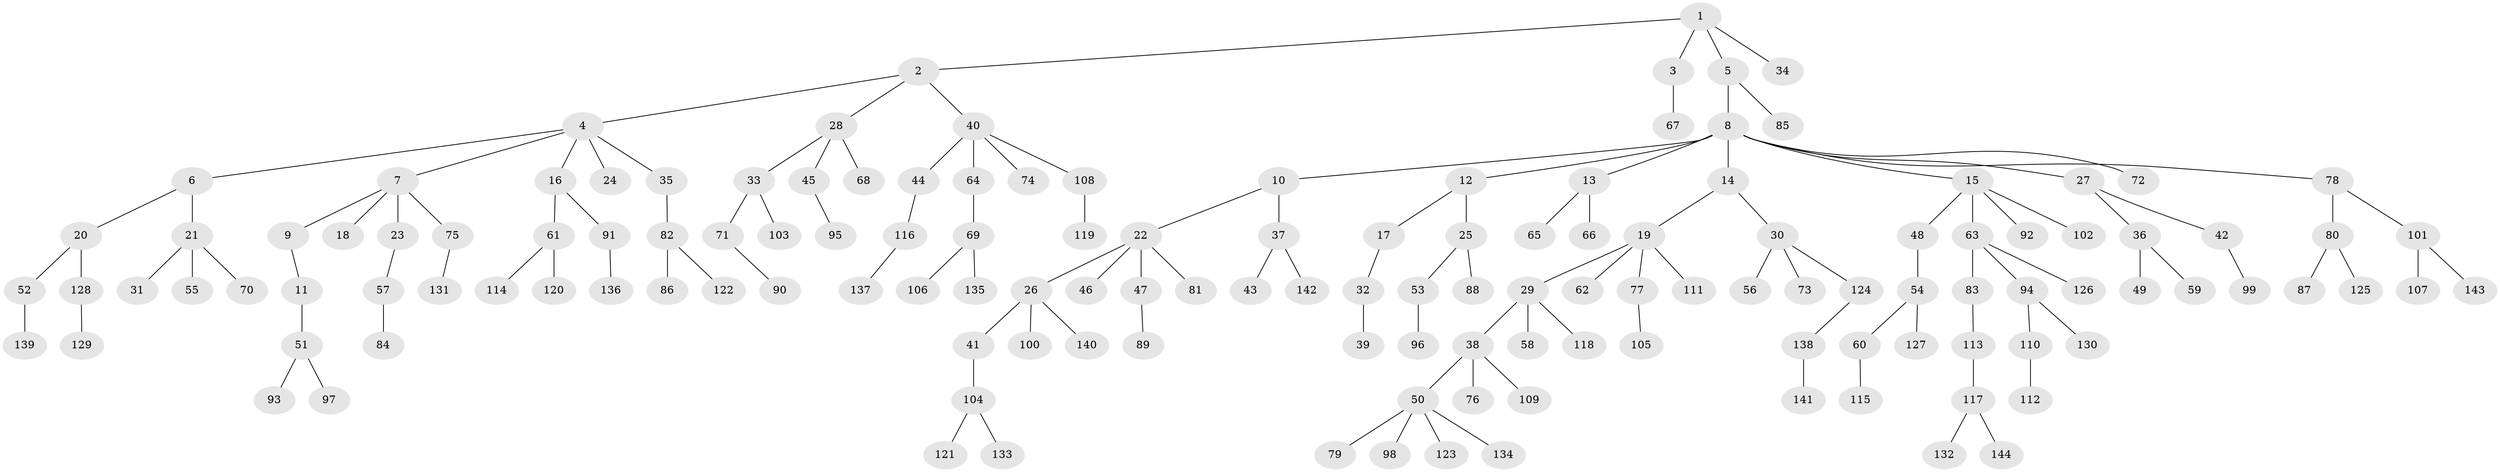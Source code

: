 // Generated by graph-tools (version 1.1) at 2025/11/02/27/25 16:11:25]
// undirected, 144 vertices, 143 edges
graph export_dot {
graph [start="1"]
  node [color=gray90,style=filled];
  1;
  2;
  3;
  4;
  5;
  6;
  7;
  8;
  9;
  10;
  11;
  12;
  13;
  14;
  15;
  16;
  17;
  18;
  19;
  20;
  21;
  22;
  23;
  24;
  25;
  26;
  27;
  28;
  29;
  30;
  31;
  32;
  33;
  34;
  35;
  36;
  37;
  38;
  39;
  40;
  41;
  42;
  43;
  44;
  45;
  46;
  47;
  48;
  49;
  50;
  51;
  52;
  53;
  54;
  55;
  56;
  57;
  58;
  59;
  60;
  61;
  62;
  63;
  64;
  65;
  66;
  67;
  68;
  69;
  70;
  71;
  72;
  73;
  74;
  75;
  76;
  77;
  78;
  79;
  80;
  81;
  82;
  83;
  84;
  85;
  86;
  87;
  88;
  89;
  90;
  91;
  92;
  93;
  94;
  95;
  96;
  97;
  98;
  99;
  100;
  101;
  102;
  103;
  104;
  105;
  106;
  107;
  108;
  109;
  110;
  111;
  112;
  113;
  114;
  115;
  116;
  117;
  118;
  119;
  120;
  121;
  122;
  123;
  124;
  125;
  126;
  127;
  128;
  129;
  130;
  131;
  132;
  133;
  134;
  135;
  136;
  137;
  138;
  139;
  140;
  141;
  142;
  143;
  144;
  1 -- 2;
  1 -- 3;
  1 -- 5;
  1 -- 34;
  2 -- 4;
  2 -- 28;
  2 -- 40;
  3 -- 67;
  4 -- 6;
  4 -- 7;
  4 -- 16;
  4 -- 24;
  4 -- 35;
  5 -- 8;
  5 -- 85;
  6 -- 20;
  6 -- 21;
  7 -- 9;
  7 -- 18;
  7 -- 23;
  7 -- 75;
  8 -- 10;
  8 -- 12;
  8 -- 13;
  8 -- 14;
  8 -- 15;
  8 -- 27;
  8 -- 72;
  8 -- 78;
  9 -- 11;
  10 -- 22;
  10 -- 37;
  11 -- 51;
  12 -- 17;
  12 -- 25;
  13 -- 65;
  13 -- 66;
  14 -- 19;
  14 -- 30;
  15 -- 48;
  15 -- 63;
  15 -- 92;
  15 -- 102;
  16 -- 61;
  16 -- 91;
  17 -- 32;
  19 -- 29;
  19 -- 62;
  19 -- 77;
  19 -- 111;
  20 -- 52;
  20 -- 128;
  21 -- 31;
  21 -- 55;
  21 -- 70;
  22 -- 26;
  22 -- 46;
  22 -- 47;
  22 -- 81;
  23 -- 57;
  25 -- 53;
  25 -- 88;
  26 -- 41;
  26 -- 100;
  26 -- 140;
  27 -- 36;
  27 -- 42;
  28 -- 33;
  28 -- 45;
  28 -- 68;
  29 -- 38;
  29 -- 58;
  29 -- 118;
  30 -- 56;
  30 -- 73;
  30 -- 124;
  32 -- 39;
  33 -- 71;
  33 -- 103;
  35 -- 82;
  36 -- 49;
  36 -- 59;
  37 -- 43;
  37 -- 142;
  38 -- 50;
  38 -- 76;
  38 -- 109;
  40 -- 44;
  40 -- 64;
  40 -- 74;
  40 -- 108;
  41 -- 104;
  42 -- 99;
  44 -- 116;
  45 -- 95;
  47 -- 89;
  48 -- 54;
  50 -- 79;
  50 -- 98;
  50 -- 123;
  50 -- 134;
  51 -- 93;
  51 -- 97;
  52 -- 139;
  53 -- 96;
  54 -- 60;
  54 -- 127;
  57 -- 84;
  60 -- 115;
  61 -- 114;
  61 -- 120;
  63 -- 83;
  63 -- 94;
  63 -- 126;
  64 -- 69;
  69 -- 106;
  69 -- 135;
  71 -- 90;
  75 -- 131;
  77 -- 105;
  78 -- 80;
  78 -- 101;
  80 -- 87;
  80 -- 125;
  82 -- 86;
  82 -- 122;
  83 -- 113;
  91 -- 136;
  94 -- 110;
  94 -- 130;
  101 -- 107;
  101 -- 143;
  104 -- 121;
  104 -- 133;
  108 -- 119;
  110 -- 112;
  113 -- 117;
  116 -- 137;
  117 -- 132;
  117 -- 144;
  124 -- 138;
  128 -- 129;
  138 -- 141;
}
